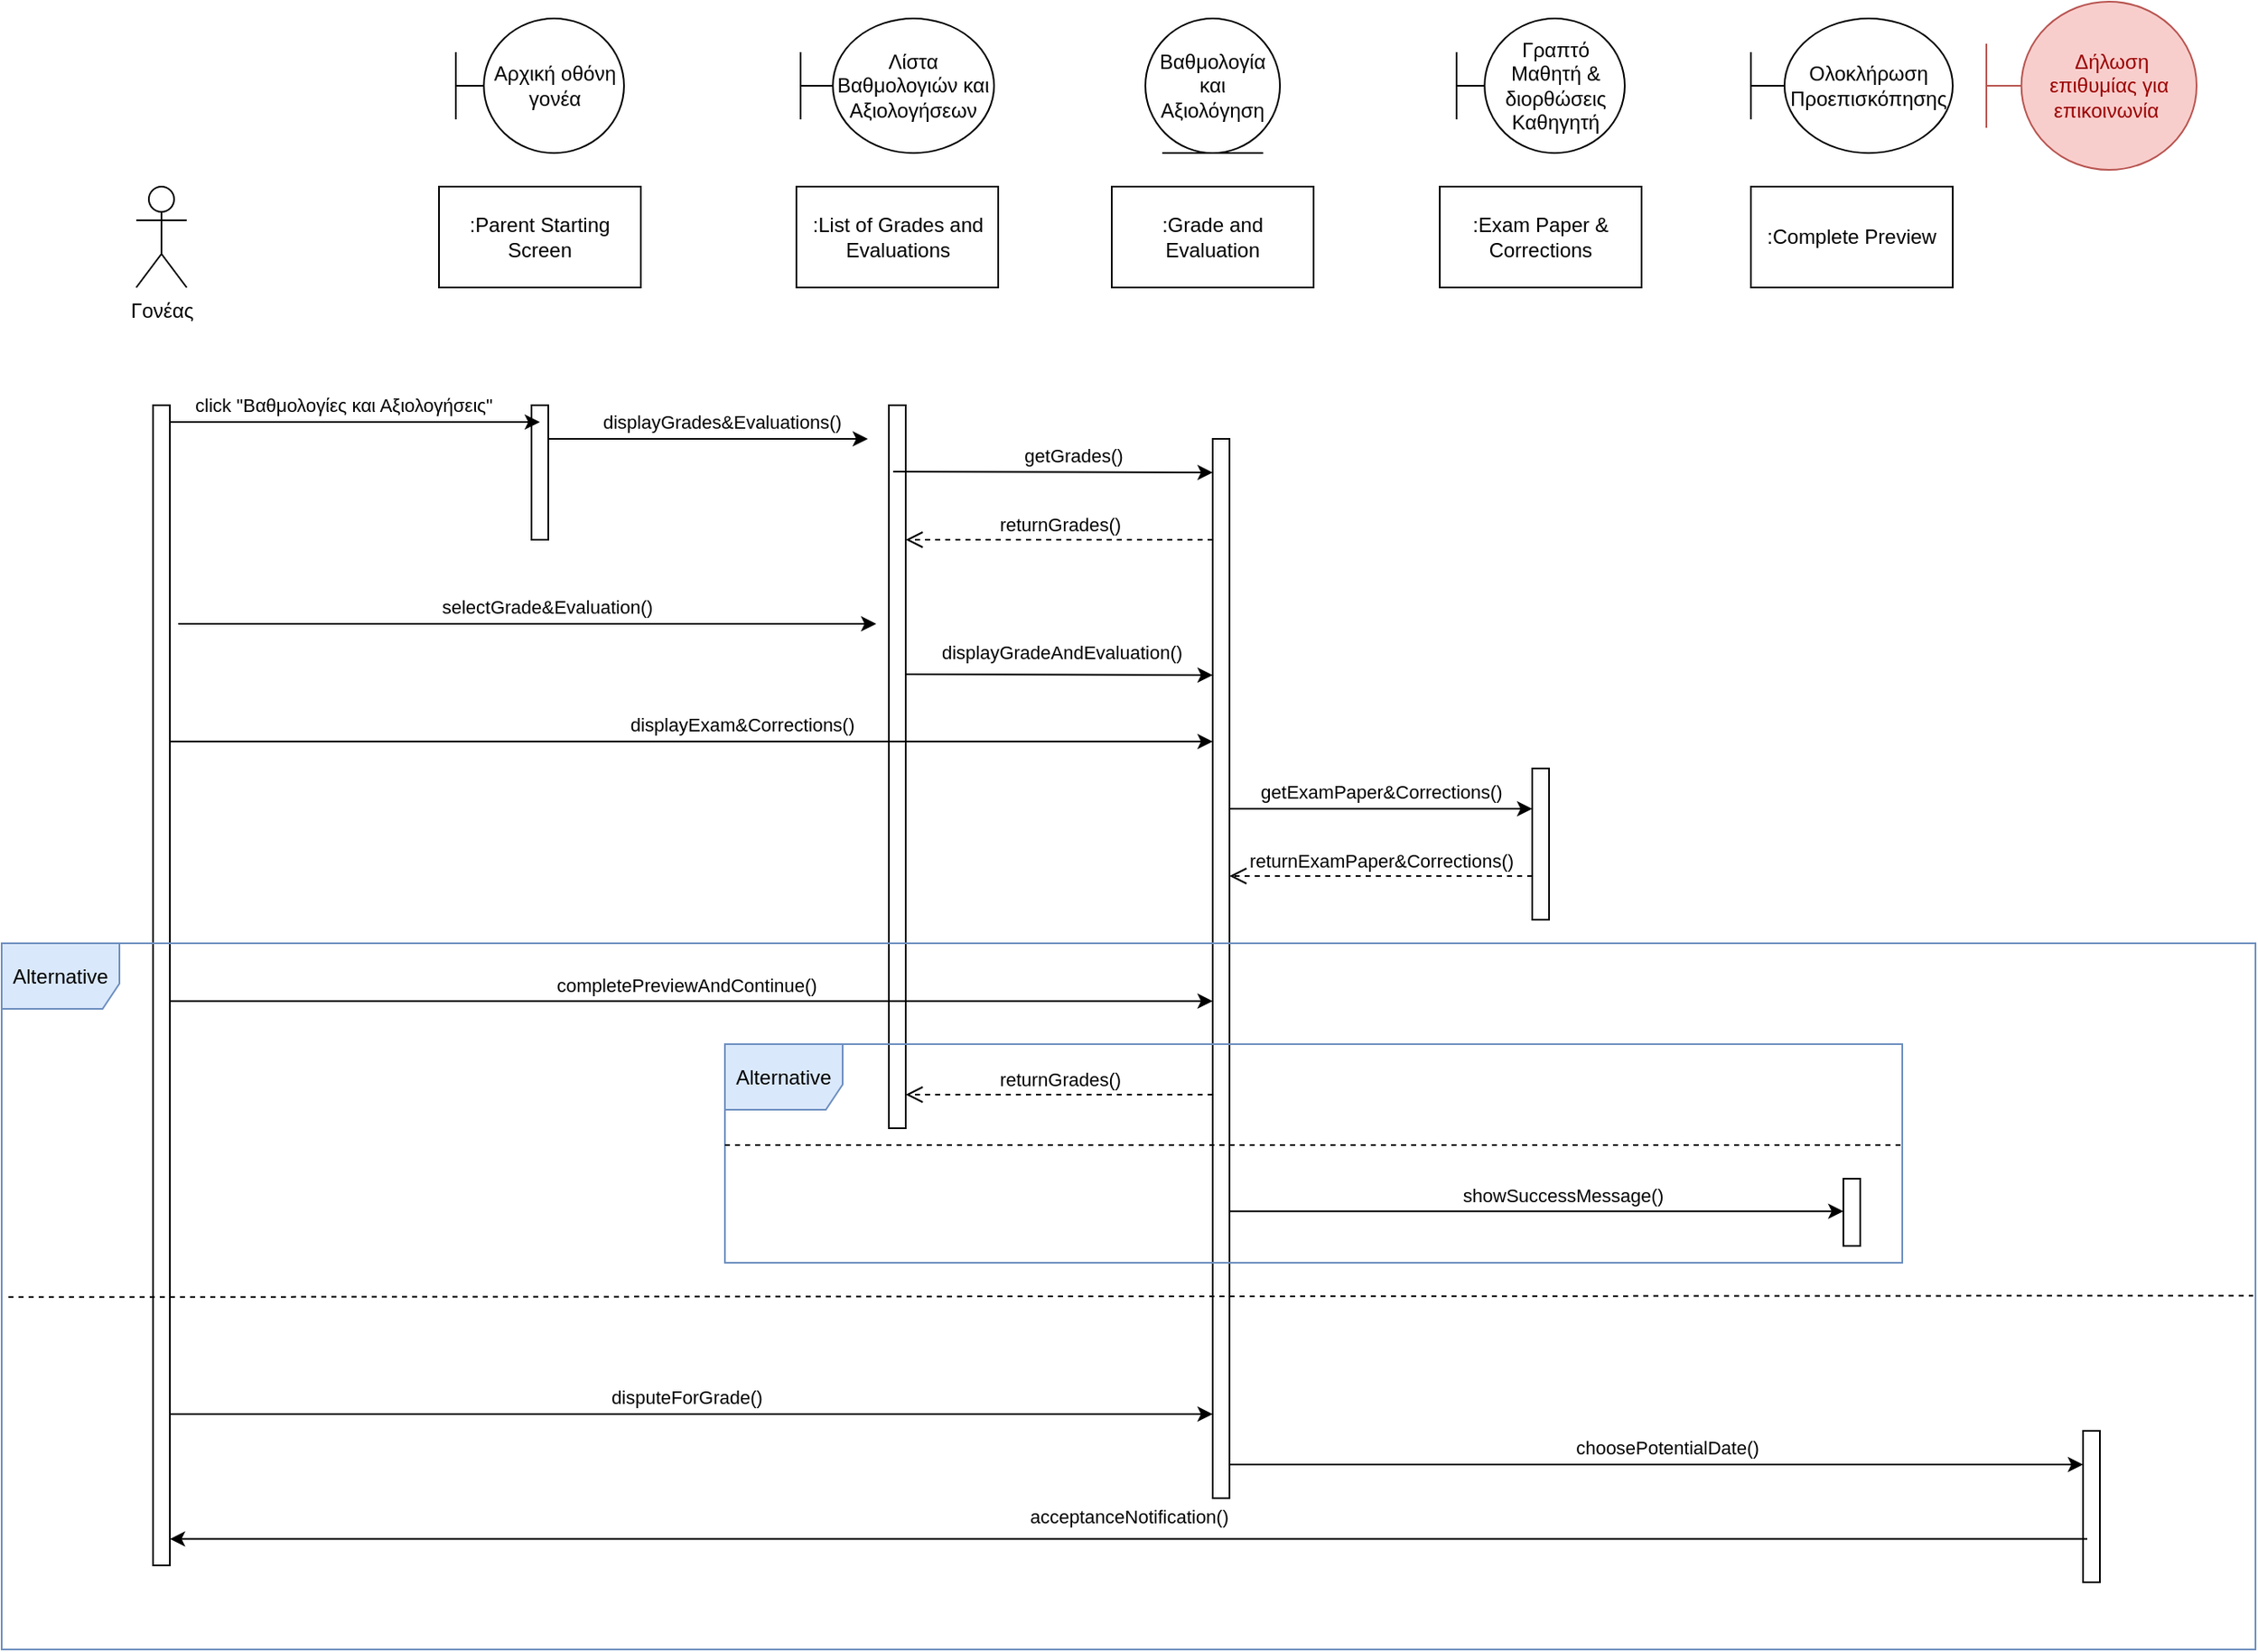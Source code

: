<mxfile version="21.2.9" type="device">
  <diagram name="Σελίδα-1" id="i3S0s62vUGP8pChOpHny">
    <mxGraphModel dx="2944" dy="1742" grid="1" gridSize="10" guides="1" tooltips="1" connect="1" arrows="1" fold="1" page="1" pageScale="1" pageWidth="1654" pageHeight="1169" math="0" shadow="0">
      <root>
        <mxCell id="0" />
        <mxCell id="1" parent="0" />
        <mxCell id="7jCUZqN8D9RBBgQZXQCU-1" value="Γονέας" style="shape=umlActor;verticalLabelPosition=bottom;verticalAlign=top;html=1;" parent="1" vertex="1">
          <mxGeometry x="-1250" y="-1020" width="30" height="60" as="geometry" />
        </mxCell>
        <mxCell id="7jCUZqN8D9RBBgQZXQCU-3" value="" style="html=1;points=[];perimeter=orthogonalPerimeter;outlineConnect=0;targetShapes=umlLifeline;portConstraint=eastwest;newEdgeStyle={&quot;edgeStyle&quot;:&quot;elbowEdgeStyle&quot;,&quot;elbow&quot;:&quot;vertical&quot;,&quot;curved&quot;:0,&quot;rounded&quot;:0};" parent="1" vertex="1">
          <mxGeometry x="-1240" y="-890" width="10" height="690" as="geometry" />
        </mxCell>
        <mxCell id="7jCUZqN8D9RBBgQZXQCU-4" value="Λίστα Βαθμολογιών και Αξιολογήσεων" style="shape=umlBoundary;whiteSpace=wrap;html=1;" parent="1" vertex="1">
          <mxGeometry x="-855" y="-1120" width="115" height="80" as="geometry" />
        </mxCell>
        <mxCell id="7jCUZqN8D9RBBgQZXQCU-5" value=":Parent Starting Screen" style="rounded=0;whiteSpace=wrap;html=1;" parent="1" vertex="1">
          <mxGeometry x="-1070" y="-1020" width="120" height="60" as="geometry" />
        </mxCell>
        <mxCell id="7jCUZqN8D9RBBgQZXQCU-7" value="Αρχική οθόνη γονέα" style="shape=umlBoundary;whiteSpace=wrap;html=1;" parent="1" vertex="1">
          <mxGeometry x="-1060" y="-1120" width="100" height="80" as="geometry" />
        </mxCell>
        <mxCell id="7jCUZqN8D9RBBgQZXQCU-8" value=":List of Grades and Evaluations" style="rounded=0;whiteSpace=wrap;html=1;" parent="1" vertex="1">
          <mxGeometry x="-857.5" y="-1020" width="120" height="60" as="geometry" />
        </mxCell>
        <mxCell id="7jCUZqN8D9RBBgQZXQCU-9" value="Γραπτό Μαθητή &amp;amp; διορθώσεις Καθηγητή" style="shape=umlBoundary;whiteSpace=wrap;html=1;" parent="1" vertex="1">
          <mxGeometry x="-465" y="-1120" width="100" height="80" as="geometry" />
        </mxCell>
        <mxCell id="7jCUZqN8D9RBBgQZXQCU-10" value="" style="html=1;points=[];perimeter=orthogonalPerimeter;outlineConnect=0;targetShapes=umlLifeline;portConstraint=eastwest;newEdgeStyle={&quot;edgeStyle&quot;:&quot;elbowEdgeStyle&quot;,&quot;elbow&quot;:&quot;vertical&quot;,&quot;curved&quot;:0,&quot;rounded&quot;:0};" parent="1" vertex="1">
          <mxGeometry x="-1015" y="-890" width="10" height="80" as="geometry" />
        </mxCell>
        <mxCell id="7jCUZqN8D9RBBgQZXQCU-13" value="Ολοκλήρωση Προεπισκόπησης" style="shape=umlBoundary;whiteSpace=wrap;html=1;" parent="1" vertex="1">
          <mxGeometry x="-290" y="-1120" width="120" height="80" as="geometry" />
        </mxCell>
        <mxCell id="7jCUZqN8D9RBBgQZXQCU-14" value="&lt;font color=&quot;#990000&quot;&gt;&amp;nbsp;Δήλωση επιθυμίας για επικοινωνία&amp;nbsp;&lt;/font&gt;" style="shape=umlBoundary;whiteSpace=wrap;html=1;fillColor=#f8cecc;strokeColor=#b85450;" parent="1" vertex="1">
          <mxGeometry x="-150" y="-1130" width="125" height="100" as="geometry" />
        </mxCell>
        <mxCell id="7jCUZqN8D9RBBgQZXQCU-15" value="" style="html=1;points=[];perimeter=orthogonalPerimeter;outlineConnect=0;targetShapes=umlLifeline;portConstraint=eastwest;newEdgeStyle={&quot;edgeStyle&quot;:&quot;elbowEdgeStyle&quot;,&quot;elbow&quot;:&quot;vertical&quot;,&quot;curved&quot;:0,&quot;rounded&quot;:0};" parent="1" vertex="1">
          <mxGeometry x="-802.5" y="-890" width="10" height="430" as="geometry" />
        </mxCell>
        <mxCell id="7jCUZqN8D9RBBgQZXQCU-16" value="" style="endArrow=classic;html=1;rounded=0;entryX=0.5;entryY=0.125;entryDx=0;entryDy=0;entryPerimeter=0;" parent="1" source="7jCUZqN8D9RBBgQZXQCU-3" target="7jCUZqN8D9RBBgQZXQCU-10" edge="1">
          <mxGeometry width="50" height="50" relative="1" as="geometry">
            <mxPoint x="-1200" y="-860" as="sourcePoint" />
            <mxPoint x="-1140" y="-890" as="targetPoint" />
          </mxGeometry>
        </mxCell>
        <mxCell id="7jCUZqN8D9RBBgQZXQCU-17" value="click &quot;Βαθμολογίες και Αξιολογήσεις&quot;" style="edgeLabel;html=1;align=center;verticalAlign=middle;resizable=0;points=[];" parent="7jCUZqN8D9RBBgQZXQCU-16" vertex="1" connectable="0">
          <mxGeometry x="0.187" y="-2" relative="1" as="geometry">
            <mxPoint x="-28" y="-12" as="offset" />
          </mxGeometry>
        </mxCell>
        <mxCell id="7jCUZqN8D9RBBgQZXQCU-18" value="" style="html=1;points=[];perimeter=orthogonalPerimeter;outlineConnect=0;targetShapes=umlLifeline;portConstraint=eastwest;newEdgeStyle={&quot;edgeStyle&quot;:&quot;elbowEdgeStyle&quot;,&quot;elbow&quot;:&quot;vertical&quot;,&quot;curved&quot;:0,&quot;rounded&quot;:0};" parent="1" vertex="1">
          <mxGeometry x="-610" y="-870" width="10" height="630" as="geometry" />
        </mxCell>
        <mxCell id="7jCUZqN8D9RBBgQZXQCU-19" value="" style="endArrow=classic;html=1;rounded=0;" parent="1" edge="1">
          <mxGeometry width="50" height="50" relative="1" as="geometry">
            <mxPoint x="-1005" y="-870" as="sourcePoint" />
            <mxPoint x="-815" y="-870" as="targetPoint" />
          </mxGeometry>
        </mxCell>
        <mxCell id="7jCUZqN8D9RBBgQZXQCU-20" value="displayGrades&amp;amp;Evaluations()" style="edgeLabel;html=1;align=center;verticalAlign=middle;resizable=0;points=[];" parent="7jCUZqN8D9RBBgQZXQCU-19" vertex="1" connectable="0">
          <mxGeometry x="0.259" y="3" relative="1" as="geometry">
            <mxPoint x="-17" y="-7" as="offset" />
          </mxGeometry>
        </mxCell>
        <mxCell id="7jCUZqN8D9RBBgQZXQCU-21" value="" style="endArrow=classic;html=1;rounded=0;" parent="1" edge="1">
          <mxGeometry width="50" height="50" relative="1" as="geometry">
            <mxPoint x="-800" y="-850.5" as="sourcePoint" />
            <mxPoint x="-610" y="-850" as="targetPoint" />
          </mxGeometry>
        </mxCell>
        <mxCell id="7jCUZqN8D9RBBgQZXQCU-23" value="getGrades()" style="edgeLabel;html=1;align=center;verticalAlign=middle;resizable=0;points=[];" parent="7jCUZqN8D9RBBgQZXQCU-21" vertex="1" connectable="0">
          <mxGeometry x="0.344" relative="1" as="geometry">
            <mxPoint x="-21" y="-10" as="offset" />
          </mxGeometry>
        </mxCell>
        <mxCell id="7jCUZqN8D9RBBgQZXQCU-26" value=":Grade and Evaluation" style="rounded=0;whiteSpace=wrap;html=1;" parent="1" vertex="1">
          <mxGeometry x="-670" y="-1020" width="120" height="60" as="geometry" />
        </mxCell>
        <mxCell id="7jCUZqN8D9RBBgQZXQCU-28" value="returnGrades()" style="html=1;verticalAlign=bottom;endArrow=open;dashed=1;endSize=8;edgeStyle=elbowEdgeStyle;elbow=vertical;curved=0;rounded=0;" parent="1" edge="1">
          <mxGeometry relative="1" as="geometry">
            <mxPoint x="-610" y="-810" as="sourcePoint" />
            <mxPoint x="-792.5" y="-810" as="targetPoint" />
          </mxGeometry>
        </mxCell>
        <mxCell id="7jCUZqN8D9RBBgQZXQCU-29" value="" style="endArrow=classic;html=1;rounded=0;" parent="1" edge="1">
          <mxGeometry width="50" height="50" relative="1" as="geometry">
            <mxPoint x="-1225" y="-760" as="sourcePoint" />
            <mxPoint x="-810" y="-760" as="targetPoint" />
          </mxGeometry>
        </mxCell>
        <mxCell id="7jCUZqN8D9RBBgQZXQCU-30" value="selectGrade&amp;amp;Evaluation()" style="edgeLabel;html=1;align=center;verticalAlign=middle;resizable=0;points=[];" parent="7jCUZqN8D9RBBgQZXQCU-29" vertex="1" connectable="0">
          <mxGeometry x="0.187" y="-2" relative="1" as="geometry">
            <mxPoint x="-28" y="-12" as="offset" />
          </mxGeometry>
        </mxCell>
        <mxCell id="7jCUZqN8D9RBBgQZXQCU-31" value="" style="html=1;points=[];perimeter=orthogonalPerimeter;outlineConnect=0;targetShapes=umlLifeline;portConstraint=eastwest;newEdgeStyle={&quot;edgeStyle&quot;:&quot;elbowEdgeStyle&quot;,&quot;elbow&quot;:&quot;vertical&quot;,&quot;curved&quot;:0,&quot;rounded&quot;:0};" parent="1" vertex="1">
          <mxGeometry x="-420" y="-674" width="10" height="90" as="geometry" />
        </mxCell>
        <mxCell id="7jCUZqN8D9RBBgQZXQCU-32" value="" style="endArrow=classic;html=1;rounded=0;" parent="1" edge="1">
          <mxGeometry width="50" height="50" relative="1" as="geometry">
            <mxPoint x="-792.5" y="-730" as="sourcePoint" />
            <mxPoint x="-610" y="-729.5" as="targetPoint" />
          </mxGeometry>
        </mxCell>
        <mxCell id="7jCUZqN8D9RBBgQZXQCU-33" value="displayGradeAndEvaluation()" style="edgeLabel;html=1;align=center;verticalAlign=middle;resizable=0;points=[];" parent="7jCUZqN8D9RBBgQZXQCU-32" vertex="1" connectable="0">
          <mxGeometry x="0.292" relative="1" as="geometry">
            <mxPoint x="-26" y="-14" as="offset" />
          </mxGeometry>
        </mxCell>
        <mxCell id="7jCUZqN8D9RBBgQZXQCU-37" value="" style="endArrow=classic;html=1;rounded=0;" parent="1" edge="1">
          <mxGeometry width="50" height="50" relative="1" as="geometry">
            <mxPoint x="-600" y="-650" as="sourcePoint" />
            <mxPoint x="-420" y="-650" as="targetPoint" />
          </mxGeometry>
        </mxCell>
        <mxCell id="7jCUZqN8D9RBBgQZXQCU-40" value="getExamPaper&amp;amp;Corrections()" style="edgeLabel;html=1;align=center;verticalAlign=middle;resizable=0;points=[];" parent="7jCUZqN8D9RBBgQZXQCU-37" vertex="1" connectable="0">
          <mxGeometry x="0.166" y="4" relative="1" as="geometry">
            <mxPoint x="-15" y="-6" as="offset" />
          </mxGeometry>
        </mxCell>
        <mxCell id="7jCUZqN8D9RBBgQZXQCU-39" value=":Exam Paper &amp;amp; Corrections" style="rounded=0;whiteSpace=wrap;html=1;" parent="1" vertex="1">
          <mxGeometry x="-475" y="-1020" width="120" height="60" as="geometry" />
        </mxCell>
        <mxCell id="7jCUZqN8D9RBBgQZXQCU-44" value="returnExamPaper&amp;amp;Corrections()" style="html=1;verticalAlign=bottom;endArrow=open;dashed=1;endSize=8;edgeStyle=elbowEdgeStyle;elbow=vertical;curved=0;rounded=0;" parent="1" edge="1">
          <mxGeometry relative="1" as="geometry">
            <mxPoint x="-420" y="-610" as="sourcePoint" />
            <mxPoint x="-600" y="-610" as="targetPoint" />
          </mxGeometry>
        </mxCell>
        <mxCell id="7jCUZqN8D9RBBgQZXQCU-45" value="" style="endArrow=classic;html=1;rounded=0;" parent="1" edge="1">
          <mxGeometry width="50" height="50" relative="1" as="geometry">
            <mxPoint x="-1230" y="-535.62" as="sourcePoint" />
            <mxPoint x="-610" y="-535.62" as="targetPoint" />
          </mxGeometry>
        </mxCell>
        <mxCell id="7jCUZqN8D9RBBgQZXQCU-46" value="completePreviewAndContinue()" style="edgeLabel;html=1;align=center;verticalAlign=middle;resizable=0;points=[];" parent="7jCUZqN8D9RBBgQZXQCU-45" vertex="1" connectable="0">
          <mxGeometry x="0.187" y="-2" relative="1" as="geometry">
            <mxPoint x="-61" y="-12" as="offset" />
          </mxGeometry>
        </mxCell>
        <mxCell id="7jCUZqN8D9RBBgQZXQCU-47" value="Βαθμολογία και&lt;br style=&quot;border-color: var(--border-color);&quot;&gt;Αξιολόγηση" style="ellipse;shape=umlEntity;whiteSpace=wrap;html=1;" parent="1" vertex="1">
          <mxGeometry x="-650" y="-1120" width="80" height="80" as="geometry" />
        </mxCell>
        <mxCell id="7jCUZqN8D9RBBgQZXQCU-49" value=":Complete Preview" style="rounded=0;whiteSpace=wrap;html=1;" parent="1" vertex="1">
          <mxGeometry x="-290" y="-1020" width="120" height="60" as="geometry" />
        </mxCell>
        <mxCell id="7jCUZqN8D9RBBgQZXQCU-50" value="Alternative" style="shape=umlFrame;whiteSpace=wrap;html=1;pointerEvents=0;fillColor=#dae8fc;strokeColor=#6c8ebf;width=70;height=39;" parent="1" vertex="1">
          <mxGeometry x="-1330" y="-570" width="1340" height="420" as="geometry" />
        </mxCell>
        <mxCell id="jFTi1xFyX7a9TD995PcE-5" value="returnGrades()" style="html=1;verticalAlign=bottom;endArrow=open;dashed=1;endSize=8;edgeStyle=elbowEdgeStyle;elbow=vertical;curved=0;rounded=0;" edge="1" parent="1">
          <mxGeometry relative="1" as="geometry">
            <mxPoint x="-610" y="-480" as="sourcePoint" />
            <mxPoint x="-792.5" y="-480" as="targetPoint" />
            <mxPoint as="offset" />
          </mxGeometry>
        </mxCell>
        <mxCell id="jFTi1xFyX7a9TD995PcE-7" value="Alternative" style="shape=umlFrame;whiteSpace=wrap;html=1;pointerEvents=0;fillColor=#dae8fc;strokeColor=#6c8ebf;width=70;height=39;" vertex="1" parent="1">
          <mxGeometry x="-900" y="-510" width="700" height="130" as="geometry" />
        </mxCell>
        <mxCell id="jFTi1xFyX7a9TD995PcE-8" value="" style="endArrow=none;dashed=1;html=1;rounded=0;" edge="1" parent="1">
          <mxGeometry width="50" height="50" relative="1" as="geometry">
            <mxPoint x="-900" y="-450" as="sourcePoint" />
            <mxPoint x="-200" y="-450" as="targetPoint" />
          </mxGeometry>
        </mxCell>
        <mxCell id="jFTi1xFyX7a9TD995PcE-9" value="" style="html=1;points=[];perimeter=orthogonalPerimeter;outlineConnect=0;targetShapes=umlLifeline;portConstraint=eastwest;newEdgeStyle={&quot;edgeStyle&quot;:&quot;elbowEdgeStyle&quot;,&quot;elbow&quot;:&quot;vertical&quot;,&quot;curved&quot;:0,&quot;rounded&quot;:0};" vertex="1" parent="1">
          <mxGeometry x="-235" y="-430" width="10" height="40" as="geometry" />
        </mxCell>
        <mxCell id="jFTi1xFyX7a9TD995PcE-20" value="" style="endArrow=classic;html=1;rounded=0;" edge="1" parent="1" target="7jCUZqN8D9RBBgQZXQCU-18">
          <mxGeometry width="50" height="50" relative="1" as="geometry">
            <mxPoint x="-1230" y="-690" as="sourcePoint" />
            <mxPoint x="-815" y="-690" as="targetPoint" />
          </mxGeometry>
        </mxCell>
        <mxCell id="jFTi1xFyX7a9TD995PcE-21" value="displayExam&amp;amp;Corrections()" style="edgeLabel;html=1;align=center;verticalAlign=middle;resizable=0;points=[];" vertex="1" connectable="0" parent="jFTi1xFyX7a9TD995PcE-20">
          <mxGeometry x="0.187" y="-2" relative="1" as="geometry">
            <mxPoint x="-28" y="-12" as="offset" />
          </mxGeometry>
        </mxCell>
        <mxCell id="jFTi1xFyX7a9TD995PcE-23" value="" style="endArrow=classic;html=1;rounded=0;" edge="1" parent="1" target="jFTi1xFyX7a9TD995PcE-9">
          <mxGeometry width="50" height="50" relative="1" as="geometry">
            <mxPoint x="-600" y="-410.62" as="sourcePoint" />
            <mxPoint x="-420" y="-410.62" as="targetPoint" />
          </mxGeometry>
        </mxCell>
        <mxCell id="jFTi1xFyX7a9TD995PcE-24" value="showSuccessMessage()" style="edgeLabel;html=1;align=center;verticalAlign=middle;resizable=0;points=[];" vertex="1" connectable="0" parent="jFTi1xFyX7a9TD995PcE-23">
          <mxGeometry x="0.166" y="4" relative="1" as="geometry">
            <mxPoint x="-15" y="-6" as="offset" />
          </mxGeometry>
        </mxCell>
        <mxCell id="jFTi1xFyX7a9TD995PcE-25" value="" style="endArrow=none;dashed=1;html=1;rounded=0;exitX=0.003;exitY=0.501;exitDx=0;exitDy=0;exitPerimeter=0;entryX=0.999;entryY=0.499;entryDx=0;entryDy=0;entryPerimeter=0;" edge="1" parent="1" source="7jCUZqN8D9RBBgQZXQCU-50" target="7jCUZqN8D9RBBgQZXQCU-50">
          <mxGeometry width="50" height="50" relative="1" as="geometry">
            <mxPoint x="-1110" y="-310" as="sourcePoint" />
            <mxPoint x="-1060" y="-360" as="targetPoint" />
          </mxGeometry>
        </mxCell>
        <mxCell id="jFTi1xFyX7a9TD995PcE-26" value="" style="endArrow=classic;html=1;rounded=0;" edge="1" parent="1">
          <mxGeometry width="50" height="50" relative="1" as="geometry">
            <mxPoint x="-1230" y="-290" as="sourcePoint" />
            <mxPoint x="-610" y="-290" as="targetPoint" />
          </mxGeometry>
        </mxCell>
        <mxCell id="jFTi1xFyX7a9TD995PcE-27" value="disputeForGrade()" style="edgeLabel;html=1;align=center;verticalAlign=middle;resizable=0;points=[];" vertex="1" connectable="0" parent="jFTi1xFyX7a9TD995PcE-26">
          <mxGeometry x="0.187" y="-2" relative="1" as="geometry">
            <mxPoint x="-61" y="-12" as="offset" />
          </mxGeometry>
        </mxCell>
        <mxCell id="jFTi1xFyX7a9TD995PcE-31" value="" style="endArrow=classic;html=1;rounded=0;" edge="1" parent="1" target="jFTi1xFyX7a9TD995PcE-28">
          <mxGeometry width="50" height="50" relative="1" as="geometry">
            <mxPoint x="-600" y="-260" as="sourcePoint" />
            <mxPoint x="20" y="-260" as="targetPoint" />
          </mxGeometry>
        </mxCell>
        <mxCell id="jFTi1xFyX7a9TD995PcE-33" value="choosePotentialDate()" style="edgeLabel;html=1;align=center;verticalAlign=middle;resizable=0;points=[];" vertex="1" connectable="0" parent="jFTi1xFyX7a9TD995PcE-31">
          <mxGeometry x="-0.1" relative="1" as="geometry">
            <mxPoint x="31" y="-10" as="offset" />
          </mxGeometry>
        </mxCell>
        <mxCell id="jFTi1xFyX7a9TD995PcE-28" value="" style="html=1;points=[];perimeter=orthogonalPerimeter;outlineConnect=0;targetShapes=umlLifeline;portConstraint=eastwest;newEdgeStyle={&quot;edgeStyle&quot;:&quot;elbowEdgeStyle&quot;,&quot;elbow&quot;:&quot;vertical&quot;,&quot;curved&quot;:0,&quot;rounded&quot;:0};" vertex="1" parent="1">
          <mxGeometry x="-92.5" y="-280" width="10" height="90" as="geometry" />
        </mxCell>
        <mxCell id="jFTi1xFyX7a9TD995PcE-35" value="" style="endArrow=classic;html=1;rounded=0;exitX=0.25;exitY=0.714;exitDx=0;exitDy=0;exitPerimeter=0;" edge="1" parent="1" source="jFTi1xFyX7a9TD995PcE-28" target="7jCUZqN8D9RBBgQZXQCU-3">
          <mxGeometry width="50" height="50" relative="1" as="geometry">
            <mxPoint x="-930" y="-190" as="sourcePoint" />
            <mxPoint x="-310" y="-190" as="targetPoint" />
          </mxGeometry>
        </mxCell>
        <mxCell id="jFTi1xFyX7a9TD995PcE-36" value="acceptanceNotification()" style="edgeLabel;html=1;align=center;verticalAlign=middle;resizable=0;points=[];" vertex="1" connectable="0" parent="jFTi1xFyX7a9TD995PcE-35">
          <mxGeometry x="0.187" y="-2" relative="1" as="geometry">
            <mxPoint x="106" y="-12" as="offset" />
          </mxGeometry>
        </mxCell>
      </root>
    </mxGraphModel>
  </diagram>
</mxfile>
